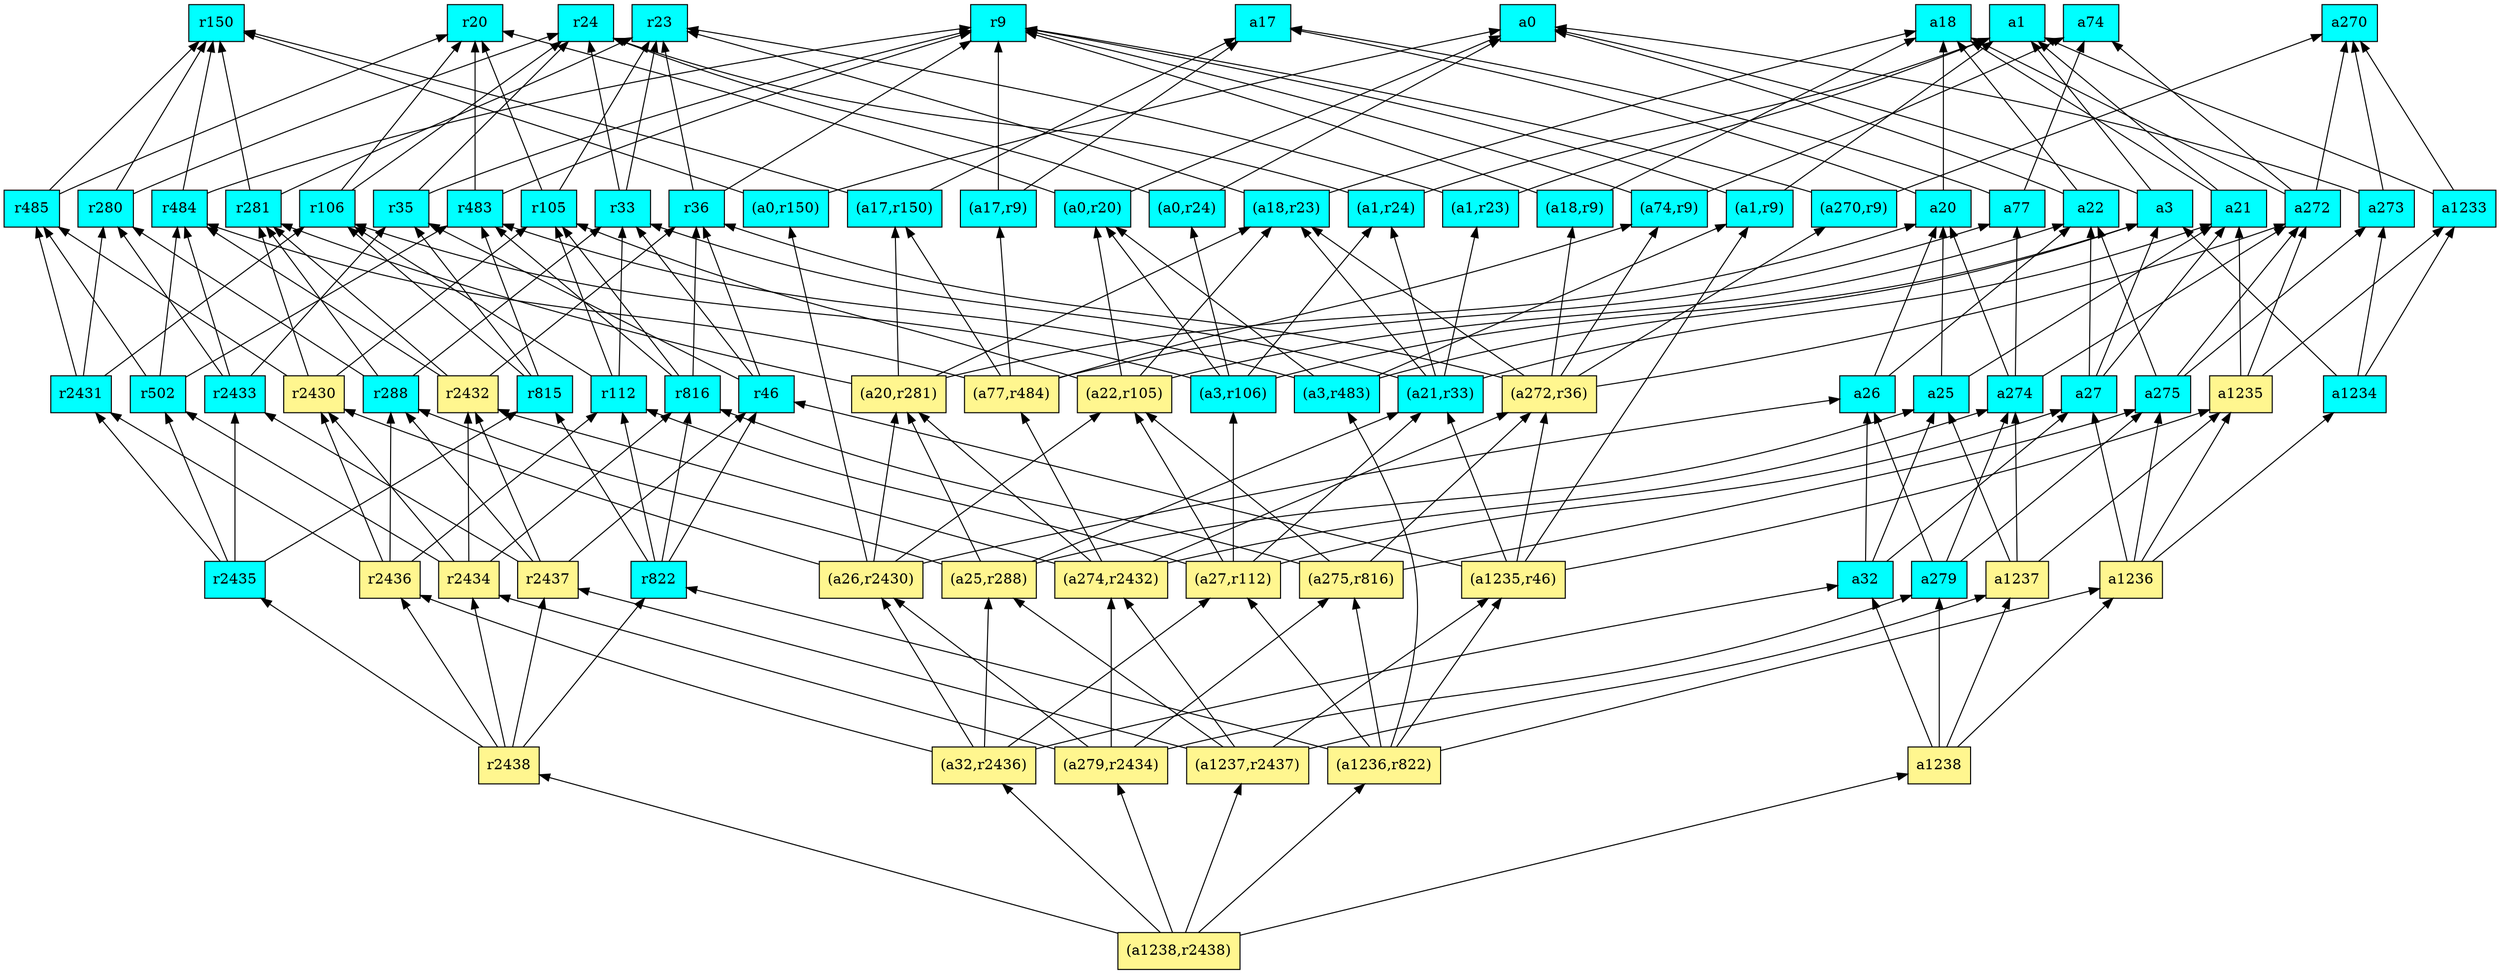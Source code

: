 digraph G {
rankdir=BT;ranksep="2.0";
"(a1,r9)" [shape=record,fillcolor=cyan,style=filled,label="{(a1,r9)}"];
"a1233" [shape=record,fillcolor=cyan,style=filled,label="{a1233}"];
"r815" [shape=record,fillcolor=cyan,style=filled,label="{r815}"];
"a32" [shape=record,fillcolor=cyan,style=filled,label="{a32}"];
"(a32,r2436)" [shape=record,fillcolor=khaki1,style=filled,label="{(a32,r2436)}"];
"(a22,r105)" [shape=record,fillcolor=khaki1,style=filled,label="{(a22,r105)}"];
"a77" [shape=record,fillcolor=cyan,style=filled,label="{a77}"];
"a1238" [shape=record,fillcolor=khaki1,style=filled,label="{a1238}"];
"r822" [shape=record,fillcolor=cyan,style=filled,label="{r822}"];
"a1236" [shape=record,fillcolor=khaki1,style=filled,label="{a1236}"];
"r2435" [shape=record,fillcolor=cyan,style=filled,label="{r2435}"];
"r816" [shape=record,fillcolor=cyan,style=filled,label="{r816}"];
"a20" [shape=record,fillcolor=cyan,style=filled,label="{a20}"];
"r24" [shape=record,fillcolor=cyan,style=filled,label="{r24}"];
"(a18,r23)" [shape=record,fillcolor=cyan,style=filled,label="{(a18,r23)}"];
"a26" [shape=record,fillcolor=cyan,style=filled,label="{a26}"];
"r33" [shape=record,fillcolor=cyan,style=filled,label="{r33}"];
"(a272,r36)" [shape=record,fillcolor=khaki1,style=filled,label="{(a272,r36)}"];
"a272" [shape=record,fillcolor=cyan,style=filled,label="{a272}"];
"r106" [shape=record,fillcolor=cyan,style=filled,label="{r106}"];
"a1234" [shape=record,fillcolor=cyan,style=filled,label="{a1234}"];
"(a21,r33)" [shape=record,fillcolor=cyan,style=filled,label="{(a21,r33)}"];
"r484" [shape=record,fillcolor=cyan,style=filled,label="{r484}"];
"a17" [shape=record,fillcolor=cyan,style=filled,label="{a17}"];
"r483" [shape=record,fillcolor=cyan,style=filled,label="{r483}"];
"a25" [shape=record,fillcolor=cyan,style=filled,label="{a25}"];
"(a275,r816)" [shape=record,fillcolor=khaki1,style=filled,label="{(a275,r816)}"];
"a22" [shape=record,fillcolor=cyan,style=filled,label="{a22}"];
"(a1,r24)" [shape=record,fillcolor=cyan,style=filled,label="{(a1,r24)}"];
"(a17,r9)" [shape=record,fillcolor=cyan,style=filled,label="{(a17,r9)}"];
"r280" [shape=record,fillcolor=cyan,style=filled,label="{r280}"];
"r281" [shape=record,fillcolor=cyan,style=filled,label="{r281}"];
"(a0,r24)" [shape=record,fillcolor=cyan,style=filled,label="{(a0,r24)}"];
"a275" [shape=record,fillcolor=cyan,style=filled,label="{a275}"];
"r20" [shape=record,fillcolor=cyan,style=filled,label="{r20}"];
"a274" [shape=record,fillcolor=cyan,style=filled,label="{a274}"];
"r46" [shape=record,fillcolor=cyan,style=filled,label="{r46}"];
"(a25,r288)" [shape=record,fillcolor=khaki1,style=filled,label="{(a25,r288)}"];
"a27" [shape=record,fillcolor=cyan,style=filled,label="{a27}"];
"(a18,r9)" [shape=record,fillcolor=cyan,style=filled,label="{(a18,r9)}"];
"a74" [shape=record,fillcolor=cyan,style=filled,label="{a74}"];
"r502" [shape=record,fillcolor=cyan,style=filled,label="{r502}"];
"(a0,r20)" [shape=record,fillcolor=cyan,style=filled,label="{(a0,r20)}"];
"a279" [shape=record,fillcolor=cyan,style=filled,label="{a279}"];
"a3" [shape=record,fillcolor=cyan,style=filled,label="{a3}"];
"(a74,r9)" [shape=record,fillcolor=cyan,style=filled,label="{(a74,r9)}"];
"r105" [shape=record,fillcolor=cyan,style=filled,label="{r105}"];
"(a1238,r2438)" [shape=record,fillcolor=khaki1,style=filled,label="{(a1238,r2438)}"];
"r150" [shape=record,fillcolor=cyan,style=filled,label="{r150}"];
"r9" [shape=record,fillcolor=cyan,style=filled,label="{r9}"];
"a21" [shape=record,fillcolor=cyan,style=filled,label="{a21}"];
"(a274,r2432)" [shape=record,fillcolor=khaki1,style=filled,label="{(a274,r2432)}"];
"r288" [shape=record,fillcolor=cyan,style=filled,label="{r288}"];
"r2438" [shape=record,fillcolor=khaki1,style=filled,label="{r2438}"];
"r2430" [shape=record,fillcolor=khaki1,style=filled,label="{r2430}"];
"a1237" [shape=record,fillcolor=khaki1,style=filled,label="{a1237}"];
"(a3,r106)" [shape=record,fillcolor=cyan,style=filled,label="{(a3,r106)}"];
"(a26,r2430)" [shape=record,fillcolor=khaki1,style=filled,label="{(a26,r2430)}"];
"(a1237,r2437)" [shape=record,fillcolor=khaki1,style=filled,label="{(a1237,r2437)}"];
"r35" [shape=record,fillcolor=cyan,style=filled,label="{r35}"];
"r36" [shape=record,fillcolor=cyan,style=filled,label="{r36}"];
"(a1235,r46)" [shape=record,fillcolor=khaki1,style=filled,label="{(a1235,r46)}"];
"r2434" [shape=record,fillcolor=khaki1,style=filled,label="{r2434}"];
"r2436" [shape=record,fillcolor=khaki1,style=filled,label="{r2436}"];
"r112" [shape=record,fillcolor=cyan,style=filled,label="{r112}"];
"(a1236,r822)" [shape=record,fillcolor=khaki1,style=filled,label="{(a1236,r822)}"];
"a273" [shape=record,fillcolor=cyan,style=filled,label="{a273}"];
"r2432" [shape=record,fillcolor=khaki1,style=filled,label="{r2432}"];
"r485" [shape=record,fillcolor=cyan,style=filled,label="{r485}"];
"(a279,r2434)" [shape=record,fillcolor=khaki1,style=filled,label="{(a279,r2434)}"];
"a18" [shape=record,fillcolor=cyan,style=filled,label="{a18}"];
"(a77,r484)" [shape=record,fillcolor=khaki1,style=filled,label="{(a77,r484)}"];
"a1" [shape=record,fillcolor=cyan,style=filled,label="{a1}"];
"(a1,r23)" [shape=record,fillcolor=cyan,style=filled,label="{(a1,r23)}"];
"a1235" [shape=record,fillcolor=khaki1,style=filled,label="{a1235}"];
"(a27,r112)" [shape=record,fillcolor=khaki1,style=filled,label="{(a27,r112)}"];
"r2433" [shape=record,fillcolor=cyan,style=filled,label="{r2433}"];
"r2431" [shape=record,fillcolor=cyan,style=filled,label="{r2431}"];
"r2437" [shape=record,fillcolor=khaki1,style=filled,label="{r2437}"];
"r23" [shape=record,fillcolor=cyan,style=filled,label="{r23}"];
"(a0,r150)" [shape=record,fillcolor=cyan,style=filled,label="{(a0,r150)}"];
"(a3,r483)" [shape=record,fillcolor=cyan,style=filled,label="{(a3,r483)}"];
"(a20,r281)" [shape=record,fillcolor=khaki1,style=filled,label="{(a20,r281)}"];
"a270" [shape=record,fillcolor=cyan,style=filled,label="{a270}"];
"a0" [shape=record,fillcolor=cyan,style=filled,label="{a0}"];
"(a270,r9)" [shape=record,fillcolor=cyan,style=filled,label="{(a270,r9)}"];
"(a17,r150)" [shape=record,fillcolor=cyan,style=filled,label="{(a17,r150)}"];
"(a1,r9)" -> "r9"
"(a1,r9)" -> "a1"
"a1233" -> "a1"
"a1233" -> "a270"
"r815" -> "r106"
"r815" -> "r35"
"r815" -> "r483"
"a32" -> "a25"
"a32" -> "a27"
"a32" -> "a26"
"(a32,r2436)" -> "a32"
"(a32,r2436)" -> "(a26,r2430)"
"(a32,r2436)" -> "(a27,r112)"
"(a32,r2436)" -> "(a25,r288)"
"(a32,r2436)" -> "r2436"
"(a22,r105)" -> "(a0,r20)"
"(a22,r105)" -> "(a18,r23)"
"(a22,r105)" -> "r105"
"(a22,r105)" -> "a22"
"a77" -> "a74"
"a77" -> "a17"
"a1238" -> "a279"
"a1238" -> "a32"
"a1238" -> "a1237"
"a1238" -> "a1236"
"r822" -> "r816"
"r822" -> "r815"
"r822" -> "r46"
"r822" -> "r112"
"a1236" -> "a1235"
"a1236" -> "a1234"
"a1236" -> "a275"
"a1236" -> "a27"
"r2435" -> "r502"
"r2435" -> "r815"
"r2435" -> "r2433"
"r2435" -> "r2431"
"r816" -> "r105"
"r816" -> "r36"
"r816" -> "r483"
"a20" -> "a18"
"a20" -> "a17"
"(a18,r23)" -> "a18"
"(a18,r23)" -> "r23"
"a26" -> "a20"
"a26" -> "a22"
"r33" -> "r24"
"r33" -> "r23"
"(a272,r36)" -> "(a74,r9)"
"(a272,r36)" -> "(a18,r23)"
"(a272,r36)" -> "r36"
"(a272,r36)" -> "a272"
"(a272,r36)" -> "(a18,r9)"
"(a272,r36)" -> "(a270,r9)"
"a272" -> "a270"
"a272" -> "a18"
"a272" -> "a74"
"r106" -> "r20"
"r106" -> "r24"
"a1234" -> "a1233"
"a1234" -> "a3"
"a1234" -> "a273"
"(a21,r33)" -> "(a1,r23)"
"(a21,r33)" -> "(a1,r24)"
"(a21,r33)" -> "(a18,r23)"
"(a21,r33)" -> "r33"
"(a21,r33)" -> "a21"
"r484" -> "r9"
"r484" -> "r150"
"r483" -> "r9"
"r483" -> "r20"
"a25" -> "a20"
"a25" -> "a21"
"(a275,r816)" -> "r816"
"(a275,r816)" -> "(a22,r105)"
"(a275,r816)" -> "a275"
"(a275,r816)" -> "(a272,r36)"
"a22" -> "a0"
"a22" -> "a18"
"(a1,r24)" -> "a1"
"(a1,r24)" -> "r24"
"(a17,r9)" -> "r9"
"(a17,r9)" -> "a17"
"r280" -> "r24"
"r280" -> "r150"
"r281" -> "r150"
"r281" -> "r23"
"(a0,r24)" -> "a0"
"(a0,r24)" -> "r24"
"a275" -> "a22"
"a275" -> "a272"
"a275" -> "a273"
"a274" -> "a20"
"a274" -> "a77"
"a274" -> "a272"
"r46" -> "r35"
"r46" -> "r33"
"r46" -> "r36"
"(a25,r288)" -> "r288"
"(a25,r288)" -> "(a21,r33)"
"(a25,r288)" -> "a25"
"(a25,r288)" -> "(a20,r281)"
"a27" -> "a3"
"a27" -> "a21"
"a27" -> "a22"
"(a18,r9)" -> "r9"
"(a18,r9)" -> "a18"
"r502" -> "r485"
"r502" -> "r484"
"r502" -> "r483"
"(a0,r20)" -> "a0"
"(a0,r20)" -> "r20"
"a279" -> "a26"
"a279" -> "a275"
"a279" -> "a274"
"a3" -> "a1"
"a3" -> "a0"
"(a74,r9)" -> "r9"
"(a74,r9)" -> "a74"
"r105" -> "r20"
"r105" -> "r23"
"(a1238,r2438)" -> "(a32,r2436)"
"(a1238,r2438)" -> "a1238"
"(a1238,r2438)" -> "r2438"
"(a1238,r2438)" -> "(a1237,r2437)"
"(a1238,r2438)" -> "(a1236,r822)"
"(a1238,r2438)" -> "(a279,r2434)"
"a21" -> "a1"
"a21" -> "a18"
"(a274,r2432)" -> "(a77,r484)"
"(a274,r2432)" -> "r2432"
"(a274,r2432)" -> "(a20,r281)"
"(a274,r2432)" -> "a274"
"(a274,r2432)" -> "(a272,r36)"
"r288" -> "r280"
"r288" -> "r281"
"r288" -> "r33"
"r2438" -> "r822"
"r2438" -> "r2435"
"r2438" -> "r2434"
"r2438" -> "r2436"
"r2438" -> "r2437"
"r2430" -> "r485"
"r2430" -> "r281"
"r2430" -> "r105"
"a1237" -> "a1235"
"a1237" -> "a25"
"a1237" -> "a274"
"(a3,r106)" -> "r106"
"(a3,r106)" -> "(a1,r24)"
"(a3,r106)" -> "(a0,r20)"
"(a3,r106)" -> "a3"
"(a3,r106)" -> "(a0,r24)"
"(a26,r2430)" -> "r2430"
"(a26,r2430)" -> "a26"
"(a26,r2430)" -> "(a22,r105)"
"(a26,r2430)" -> "(a0,r150)"
"(a26,r2430)" -> "(a20,r281)"
"(a1237,r2437)" -> "a1237"
"(a1237,r2437)" -> "r2437"
"(a1237,r2437)" -> "(a1235,r46)"
"(a1237,r2437)" -> "(a25,r288)"
"(a1237,r2437)" -> "(a274,r2432)"
"r35" -> "r9"
"r35" -> "r24"
"r36" -> "r9"
"r36" -> "r23"
"(a1235,r46)" -> "(a1,r9)"
"(a1235,r46)" -> "a1235"
"(a1235,r46)" -> "(a21,r33)"
"(a1235,r46)" -> "r46"
"(a1235,r46)" -> "(a272,r36)"
"r2434" -> "r2430"
"r2434" -> "r2432"
"r2434" -> "r816"
"r2434" -> "r502"
"r2436" -> "r288"
"r2436" -> "r2430"
"r2436" -> "r2431"
"r2436" -> "r112"
"r112" -> "r106"
"r112" -> "r105"
"r112" -> "r33"
"(a1236,r822)" -> "r822"
"(a1236,r822)" -> "a1236"
"(a1236,r822)" -> "(a1235,r46)"
"(a1236,r822)" -> "(a275,r816)"
"(a1236,r822)" -> "(a27,r112)"
"(a1236,r822)" -> "(a3,r483)"
"a273" -> "a0"
"a273" -> "a270"
"r2432" -> "r484"
"r2432" -> "r281"
"r2432" -> "r36"
"r485" -> "r20"
"r485" -> "r150"
"(a279,r2434)" -> "a279"
"(a279,r2434)" -> "(a275,r816)"
"(a279,r2434)" -> "(a274,r2432)"
"(a279,r2434)" -> "(a26,r2430)"
"(a279,r2434)" -> "r2434"
"(a77,r484)" -> "(a17,r9)"
"(a77,r484)" -> "(a74,r9)"
"(a77,r484)" -> "r484"
"(a77,r484)" -> "a77"
"(a77,r484)" -> "(a17,r150)"
"(a1,r23)" -> "a1"
"(a1,r23)" -> "r23"
"a1235" -> "a1233"
"a1235" -> "a272"
"a1235" -> "a21"
"(a27,r112)" -> "(a3,r106)"
"(a27,r112)" -> "(a21,r33)"
"(a27,r112)" -> "(a22,r105)"
"(a27,r112)" -> "a27"
"(a27,r112)" -> "r112"
"r2433" -> "r280"
"r2433" -> "r35"
"r2433" -> "r484"
"r2431" -> "r106"
"r2431" -> "r280"
"r2431" -> "r485"
"r2437" -> "r288"
"r2437" -> "r2432"
"r2437" -> "r2433"
"r2437" -> "r46"
"(a0,r150)" -> "a0"
"(a0,r150)" -> "r150"
"(a3,r483)" -> "(a1,r9)"
"(a3,r483)" -> "r483"
"(a3,r483)" -> "a3"
"(a3,r483)" -> "(a0,r20)"
"(a20,r281)" -> "a20"
"(a20,r281)" -> "(a18,r23)"
"(a20,r281)" -> "r281"
"(a20,r281)" -> "(a17,r150)"
"(a270,r9)" -> "r9"
"(a270,r9)" -> "a270"
"(a17,r150)" -> "r150"
"(a17,r150)" -> "a17"
}